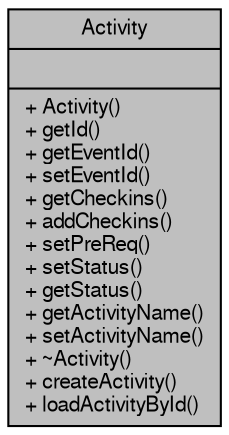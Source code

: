 digraph "Activity"
{
  edge [fontname="FreeSans",fontsize="10",labelfontname="FreeSans",labelfontsize="10"];
  node [fontname="FreeSans",fontsize="10",shape=record];
  Node1 [label="{Activity\n||+ Activity()\l+ getId()\l+ getEventId()\l+ setEventId()\l+ getCheckins()\l+ addCheckins()\l+ setPreReq()\l+ setStatus()\l+ getStatus()\l+ getActivityName()\l+ setActivityName()\l+ ~Activity()\l+ createActivity()\l+ loadActivityById()\l}",height=0.2,width=0.4,color="black", fillcolor="grey75", style="filled", fontcolor="black"];
}
